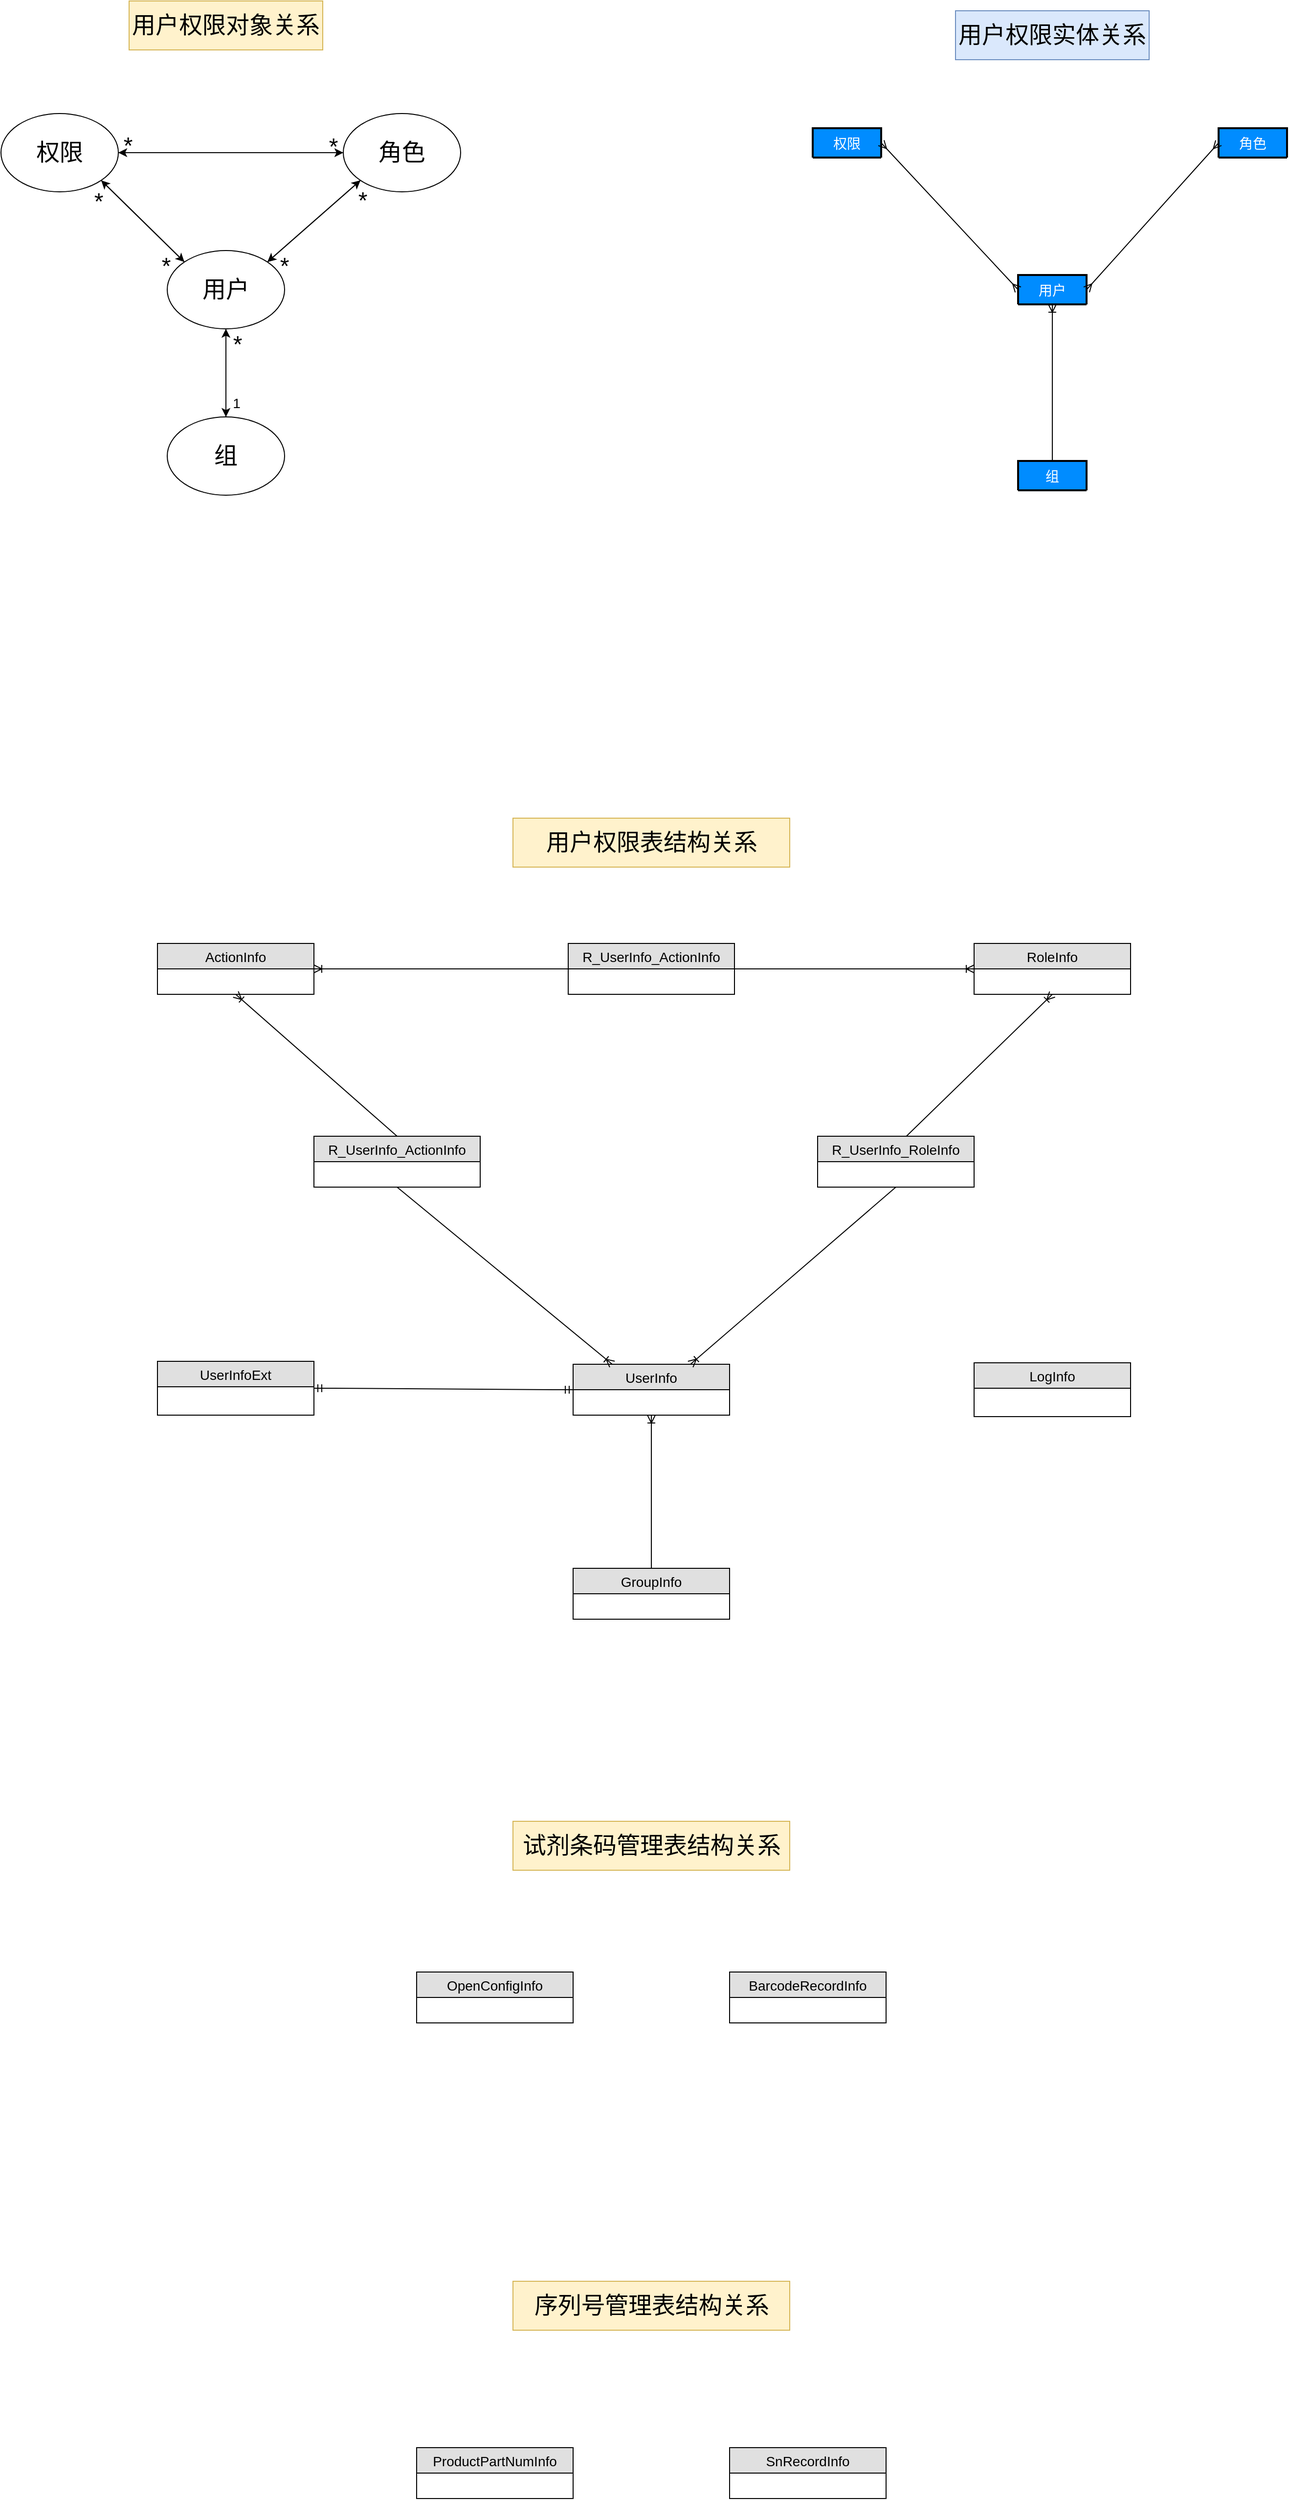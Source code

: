 <mxfile pages="1" version="11.2.5" type="github"><diagram id="ShgSd0h_c0e8bez5AuMd" name="第 1 页"><mxGraphModel dx="1832" dy="1366" grid="1" gridSize="10" guides="1" tooltips="1" connect="1" arrows="1" fold="1" page="1" pageScale="1" pageWidth="1500" pageHeight="3000" math="0" shadow="0"><root><mxCell id="0"/><mxCell id="1" parent="0"/><mxCell id="p9W-oRDzGupdlDEbVHTO-9" value="用户" style="swimlane;childLayout=stackLayout;horizontal=1;startSize=30;horizontalStack=0;fillColor=#008cff;fontColor=#FFFFFF;rounded=1;fontSize=14;fontStyle=0;strokeWidth=2;resizeParent=0;resizeLast=1;shadow=0;dashed=0;align=center;" parent="1" vertex="1" collapsed="1"><mxGeometry x="1090" y="400" width="70" height="30" as="geometry"><mxRectangle x="1090" y="400" width="160" height="120" as="alternateBounds"/></mxGeometry></mxCell><mxCell id="p9W-oRDzGupdlDEbVHTO-11" value="角色" style="swimlane;childLayout=stackLayout;horizontal=1;startSize=30;horizontalStack=0;fillColor=#008cff;fontColor=#FFFFFF;rounded=1;fontSize=14;fontStyle=0;strokeWidth=2;resizeParent=0;resizeLast=1;shadow=0;dashed=0;align=center;" parent="1" vertex="1" collapsed="1"><mxGeometry x="1295" y="250" width="70" height="30" as="geometry"><mxRectangle x="320" y="270" width="160" height="120" as="alternateBounds"/></mxGeometry></mxCell><mxCell id="p9W-oRDzGupdlDEbVHTO-12" value="权限" style="swimlane;childLayout=stackLayout;horizontal=1;startSize=30;horizontalStack=0;fillColor=#008cff;fontColor=#FFFFFF;rounded=1;fontSize=14;fontStyle=0;strokeWidth=2;resizeParent=0;resizeLast=1;shadow=0;dashed=0;align=center;" parent="1" vertex="1" collapsed="1"><mxGeometry x="880" y="250" width="70" height="30" as="geometry"><mxRectangle x="880" y="250" width="160" height="120" as="alternateBounds"/></mxGeometry></mxCell><mxCell id="p9W-oRDzGupdlDEbVHTO-13" value="组" style="swimlane;childLayout=stackLayout;horizontal=1;startSize=30;horizontalStack=0;fillColor=#008cff;fontColor=#FFFFFF;rounded=1;fontSize=14;fontStyle=0;strokeWidth=2;resizeParent=0;resizeLast=1;shadow=0;dashed=0;align=center;" parent="1" vertex="1" collapsed="1"><mxGeometry x="1090" y="590" width="70" height="30" as="geometry"><mxRectangle x="320" y="270" width="160" height="120" as="alternateBounds"/></mxGeometry></mxCell><mxCell id="p9W-oRDzGupdlDEbVHTO-22" value="" style="fontSize=12;html=1;endArrow=ERmany;startArrow=ERmany;exitX=1;exitY=0.5;exitDx=0;exitDy=0;entryX=0;entryY=0.5;entryDx=0;entryDy=0;" parent="1" source="p9W-oRDzGupdlDEbVHTO-12" target="p9W-oRDzGupdlDEbVHTO-9" edge="1"><mxGeometry width="100" height="100" relative="1" as="geometry"><mxPoint x="870" y="400" as="sourcePoint"/><mxPoint x="1050" y="720" as="targetPoint"/></mxGeometry></mxCell><mxCell id="p9W-oRDzGupdlDEbVHTO-23" value="" style="fontSize=12;html=1;endArrow=ERmany;startArrow=ERmany;entryX=0;entryY=0.5;entryDx=0;entryDy=0;exitX=1;exitY=0.5;exitDx=0;exitDy=0;" parent="1" source="p9W-oRDzGupdlDEbVHTO-9" target="p9W-oRDzGupdlDEbVHTO-11" edge="1"><mxGeometry width="100" height="100" relative="1" as="geometry"><mxPoint x="880" y="750" as="sourcePoint"/><mxPoint x="980" y="650" as="targetPoint"/></mxGeometry></mxCell><mxCell id="p9W-oRDzGupdlDEbVHTO-25" value="" style="edgeStyle=orthogonalEdgeStyle;fontSize=12;html=1;endArrow=ERoneToMany;entryX=0.5;entryY=1;entryDx=0;entryDy=0;exitX=0.5;exitY=0;exitDx=0;exitDy=0;" parent="1" source="p9W-oRDzGupdlDEbVHTO-13" target="p9W-oRDzGupdlDEbVHTO-9" edge="1"><mxGeometry width="100" height="100" relative="1" as="geometry"><mxPoint x="880" y="740" as="sourcePoint"/><mxPoint x="1020" y="450" as="targetPoint"/></mxGeometry></mxCell><mxCell id="p9W-oRDzGupdlDEbVHTO-34" style="edgeStyle=none;rounded=0;orthogonalLoop=1;jettySize=auto;html=1;exitX=0;exitY=0;exitDx=0;exitDy=0;entryX=1;entryY=1;entryDx=0;entryDy=0;" parent="1" source="p9W-oRDzGupdlDEbVHTO-26" target="p9W-oRDzGupdlDEbVHTO-32" edge="1"><mxGeometry relative="1" as="geometry"/></mxCell><mxCell id="p9W-oRDzGupdlDEbVHTO-36" style="edgeStyle=none;rounded=0;orthogonalLoop=1;jettySize=auto;html=1;exitX=1;exitY=0;exitDx=0;exitDy=0;entryX=0;entryY=1;entryDx=0;entryDy=0;" parent="1" source="p9W-oRDzGupdlDEbVHTO-26" target="p9W-oRDzGupdlDEbVHTO-31" edge="1"><mxGeometry relative="1" as="geometry"/></mxCell><mxCell id="p9W-oRDzGupdlDEbVHTO-41" style="edgeStyle=none;rounded=0;orthogonalLoop=1;jettySize=auto;html=1;exitX=0.5;exitY=1;exitDx=0;exitDy=0;entryX=0.5;entryY=0;entryDx=0;entryDy=0;" parent="1" source="p9W-oRDzGupdlDEbVHTO-26" target="p9W-oRDzGupdlDEbVHTO-30" edge="1"><mxGeometry relative="1" as="geometry"/></mxCell><mxCell id="p9W-oRDzGupdlDEbVHTO-26" value="&lt;font style=&quot;font-size: 24px&quot;&gt;用户&lt;/font&gt;" style="ellipse;whiteSpace=wrap;html=1;" parent="1" vertex="1"><mxGeometry x="220" y="375" width="120" height="80" as="geometry"/></mxCell><mxCell id="p9W-oRDzGupdlDEbVHTO-42" style="edgeStyle=none;rounded=0;orthogonalLoop=1;jettySize=auto;html=1;exitX=0.5;exitY=0;exitDx=0;exitDy=0;entryX=0.5;entryY=1;entryDx=0;entryDy=0;" parent="1" source="p9W-oRDzGupdlDEbVHTO-30" target="p9W-oRDzGupdlDEbVHTO-26" edge="1"><mxGeometry relative="1" as="geometry"/></mxCell><mxCell id="p9W-oRDzGupdlDEbVHTO-30" value="&lt;font style=&quot;font-size: 24px&quot;&gt;组&lt;/font&gt;" style="ellipse;whiteSpace=wrap;html=1;" parent="1" vertex="1"><mxGeometry x="220" y="545" width="120" height="80" as="geometry"/></mxCell><mxCell id="p9W-oRDzGupdlDEbVHTO-37" style="edgeStyle=none;rounded=0;orthogonalLoop=1;jettySize=auto;html=1;exitX=0;exitY=1;exitDx=0;exitDy=0;entryX=1;entryY=0;entryDx=0;entryDy=0;" parent="1" source="p9W-oRDzGupdlDEbVHTO-31" target="p9W-oRDzGupdlDEbVHTO-26" edge="1"><mxGeometry relative="1" as="geometry"/></mxCell><mxCell id="p9W-oRDzGupdlDEbVHTO-46" style="edgeStyle=none;rounded=0;orthogonalLoop=1;jettySize=auto;html=1;exitX=0;exitY=0.5;exitDx=0;exitDy=0;entryX=1;entryY=0.5;entryDx=0;entryDy=0;" parent="1" source="p9W-oRDzGupdlDEbVHTO-31" target="p9W-oRDzGupdlDEbVHTO-32" edge="1"><mxGeometry relative="1" as="geometry"/></mxCell><mxCell id="p9W-oRDzGupdlDEbVHTO-31" value="&lt;font style=&quot;font-size: 24px&quot;&gt;角色&lt;/font&gt;" style="ellipse;whiteSpace=wrap;html=1;" parent="1" vertex="1"><mxGeometry x="400" y="235" width="120" height="80" as="geometry"/></mxCell><mxCell id="p9W-oRDzGupdlDEbVHTO-33" style="edgeStyle=none;rounded=0;orthogonalLoop=1;jettySize=auto;html=1;exitX=1;exitY=1;exitDx=0;exitDy=0;entryX=0;entryY=0;entryDx=0;entryDy=0;" parent="1" source="p9W-oRDzGupdlDEbVHTO-32" target="p9W-oRDzGupdlDEbVHTO-26" edge="1"><mxGeometry relative="1" as="geometry"/></mxCell><mxCell id="p9W-oRDzGupdlDEbVHTO-45" style="edgeStyle=none;rounded=0;orthogonalLoop=1;jettySize=auto;html=1;entryX=0;entryY=0.5;entryDx=0;entryDy=0;" parent="1" source="p9W-oRDzGupdlDEbVHTO-32" target="p9W-oRDzGupdlDEbVHTO-31" edge="1"><mxGeometry relative="1" as="geometry"/></mxCell><mxCell id="p9W-oRDzGupdlDEbVHTO-32" value="&lt;font style=&quot;font-size: 24px&quot;&gt;权限&lt;/font&gt;" style="ellipse;whiteSpace=wrap;html=1;" parent="1" vertex="1"><mxGeometry x="50" y="235" width="120" height="80" as="geometry"/></mxCell><mxCell id="p9W-oRDzGupdlDEbVHTO-35" value="&lt;font style=&quot;font-size: 24px&quot;&gt;*&lt;/font&gt;" style="text;html=1;strokeColor=none;fillColor=none;align=center;verticalAlign=middle;whiteSpace=wrap;rounded=0;" parent="1" vertex="1"><mxGeometry x="130" y="315" width="40" height="20" as="geometry"/></mxCell><mxCell id="p9W-oRDzGupdlDEbVHTO-38" value="&lt;font style=&quot;font-size: 24px&quot;&gt;*&lt;/font&gt;" style="text;html=1;strokeColor=none;fillColor=none;align=center;verticalAlign=middle;whiteSpace=wrap;rounded=0;" parent="1" vertex="1"><mxGeometry x="199" y="381" width="40" height="20" as="geometry"/></mxCell><mxCell id="p9W-oRDzGupdlDEbVHTO-39" value="&lt;font style=&quot;font-size: 24px&quot;&gt;*&lt;/font&gt;" style="text;html=1;strokeColor=none;fillColor=none;align=center;verticalAlign=middle;whiteSpace=wrap;rounded=0;" parent="1" vertex="1"><mxGeometry x="400" y="314" width="40" height="20" as="geometry"/></mxCell><mxCell id="p9W-oRDzGupdlDEbVHTO-40" value="&lt;font style=&quot;font-size: 24px&quot;&gt;*&lt;/font&gt;" style="text;html=1;strokeColor=none;fillColor=none;align=center;verticalAlign=middle;whiteSpace=wrap;rounded=0;" parent="1" vertex="1"><mxGeometry x="320" y="381" width="40" height="20" as="geometry"/></mxCell><mxCell id="p9W-oRDzGupdlDEbVHTO-43" value="&lt;font style=&quot;font-size: 24px&quot;&gt;*&lt;/font&gt;" style="text;html=1;strokeColor=none;fillColor=none;align=center;verticalAlign=middle;whiteSpace=wrap;rounded=0;" parent="1" vertex="1"><mxGeometry x="272" y="461" width="40" height="20" as="geometry"/></mxCell><mxCell id="p9W-oRDzGupdlDEbVHTO-44" value="&lt;font style=&quot;font-size: 14px&quot;&gt;1&lt;/font&gt;" style="text;html=1;strokeColor=none;fillColor=none;align=center;verticalAlign=middle;whiteSpace=wrap;rounded=0;" parent="1" vertex="1"><mxGeometry x="272" y="521" width="38" height="20" as="geometry"/></mxCell><mxCell id="p9W-oRDzGupdlDEbVHTO-47" value="&lt;font style=&quot;font-size: 24px&quot;&gt;*&lt;/font&gt;" style="text;html=1;strokeColor=none;fillColor=none;align=center;verticalAlign=middle;whiteSpace=wrap;rounded=0;" parent="1" vertex="1"><mxGeometry x="160" y="258" width="40" height="20" as="geometry"/></mxCell><mxCell id="p9W-oRDzGupdlDEbVHTO-50" value="&lt;font style=&quot;font-size: 24px&quot;&gt;*&lt;/font&gt;" style="text;html=1;strokeColor=none;fillColor=none;align=center;verticalAlign=middle;whiteSpace=wrap;rounded=0;" parent="1" vertex="1"><mxGeometry x="370" y="259" width="40" height="20" as="geometry"/></mxCell><mxCell id="xwQmwALtmVTblda4ovLy-28" value="UserInfo" style="swimlane;fontStyle=0;childLayout=stackLayout;horizontal=1;startSize=26;fillColor=#e0e0e0;horizontalStack=0;resizeParent=1;resizeParentMax=0;resizeLast=0;collapsible=1;marginBottom=0;swimlaneFillColor=#ffffff;align=center;fontSize=14;" vertex="1" parent="1"><mxGeometry x="635" y="1513" width="160" height="52" as="geometry"/></mxCell><mxCell id="xwQmwALtmVTblda4ovLy-32" value="GroupInfo" style="swimlane;fontStyle=0;childLayout=stackLayout;horizontal=1;startSize=26;fillColor=#e0e0e0;horizontalStack=0;resizeParent=1;resizeParentMax=0;resizeLast=0;collapsible=1;marginBottom=0;swimlaneFillColor=#ffffff;align=center;fontSize=14;" vertex="1" parent="1"><mxGeometry x="635" y="1721.5" width="160" height="52" as="geometry"/></mxCell><mxCell id="xwQmwALtmVTblda4ovLy-33" value="ActionInfo" style="swimlane;fontStyle=0;childLayout=stackLayout;horizontal=1;startSize=26;fillColor=#e0e0e0;horizontalStack=0;resizeParent=1;resizeParentMax=0;resizeLast=0;collapsible=1;marginBottom=0;swimlaneFillColor=#ffffff;align=center;fontSize=14;" vertex="1" parent="1"><mxGeometry x="210" y="1083" width="160" height="52" as="geometry"/></mxCell><mxCell id="xwQmwALtmVTblda4ovLy-34" value="" style="fontSize=12;html=1;endArrow=ERoneToMany;entryX=0.5;entryY=1;entryDx=0;entryDy=0;exitX=0.5;exitY=0;exitDx=0;exitDy=0;" edge="1" parent="1" source="xwQmwALtmVTblda4ovLy-32" target="xwQmwALtmVTblda4ovLy-28"><mxGeometry width="100" height="100" relative="1" as="geometry"><mxPoint x="43" y="1899.5" as="sourcePoint"/><mxPoint x="143" y="1799.5" as="targetPoint"/></mxGeometry></mxCell><mxCell id="xwQmwALtmVTblda4ovLy-39" value="RoleInfo" style="swimlane;fontStyle=0;childLayout=stackLayout;horizontal=1;startSize=26;fillColor=#e0e0e0;horizontalStack=0;resizeParent=1;resizeParentMax=0;resizeLast=0;collapsible=1;marginBottom=0;swimlaneFillColor=#ffffff;align=center;fontSize=14;" vertex="1" parent="1"><mxGeometry x="1045" y="1083" width="160" height="52" as="geometry"/></mxCell><mxCell id="xwQmwALtmVTblda4ovLy-42" value="R_UserInfo_RoleInfo" style="swimlane;fontStyle=0;childLayout=stackLayout;horizontal=1;startSize=26;fillColor=#e0e0e0;horizontalStack=0;resizeParent=1;resizeParentMax=0;resizeLast=0;collapsible=1;marginBottom=0;swimlaneFillColor=#ffffff;align=center;fontSize=14;" vertex="1" parent="1"><mxGeometry x="885" y="1280" width="160" height="52" as="geometry"/></mxCell><mxCell id="xwQmwALtmVTblda4ovLy-43" value="" style="fontSize=12;html=1;endArrow=ERoneToMany;entryX=0.5;entryY=1;entryDx=0;entryDy=0;exitX=0.569;exitY=-0.005;exitDx=0;exitDy=0;exitPerimeter=0;" edge="1" parent="1" source="xwQmwALtmVTblda4ovLy-42" target="xwQmwALtmVTblda4ovLy-39"><mxGeometry width="100" height="100" relative="1" as="geometry"><mxPoint x="929.5" y="1513" as="sourcePoint"/><mxPoint x="929.5" y="1356.5" as="targetPoint"/></mxGeometry></mxCell><mxCell id="xwQmwALtmVTblda4ovLy-44" value="" style="fontSize=12;html=1;endArrow=ERoneToMany;entryX=0.75;entryY=0;entryDx=0;entryDy=0;exitX=0.5;exitY=1;exitDx=0;exitDy=0;" edge="1" parent="1" source="xwQmwALtmVTblda4ovLy-42" target="xwQmwALtmVTblda4ovLy-28"><mxGeometry width="100" height="100" relative="1" as="geometry"><mxPoint x="951.04" y="1289.74" as="sourcePoint"/><mxPoint x="1135" y="1145" as="targetPoint"/></mxGeometry></mxCell><mxCell id="xwQmwALtmVTblda4ovLy-45" value="R_UserInfo_ActionInfo" style="swimlane;fontStyle=0;childLayout=stackLayout;horizontal=1;startSize=26;fillColor=#e0e0e0;horizontalStack=0;resizeParent=1;resizeParentMax=0;resizeLast=0;collapsible=1;marginBottom=0;swimlaneFillColor=#ffffff;align=center;fontSize=14;" vertex="1" parent="1"><mxGeometry x="370" y="1280" width="170" height="52" as="geometry"/></mxCell><mxCell id="xwQmwALtmVTblda4ovLy-46" value="" style="fontSize=12;html=1;endArrow=ERoneToMany;entryX=0.25;entryY=0;entryDx=0;entryDy=0;exitX=0.5;exitY=1;exitDx=0;exitDy=0;" edge="1" parent="1" source="xwQmwALtmVTblda4ovLy-45" target="xwQmwALtmVTblda4ovLy-28"><mxGeometry width="100" height="100" relative="1" as="geometry"><mxPoint x="940" y="1342" as="sourcePoint"/><mxPoint x="790" y="1523" as="targetPoint"/></mxGeometry></mxCell><mxCell id="xwQmwALtmVTblda4ovLy-47" value="" style="fontSize=12;html=1;endArrow=ERoneToMany;entryX=0.5;entryY=1;entryDx=0;entryDy=0;exitX=0.5;exitY=0;exitDx=0;exitDy=0;" edge="1" parent="1" source="xwQmwALtmVTblda4ovLy-45" target="xwQmwALtmVTblda4ovLy-33"><mxGeometry width="100" height="100" relative="1" as="geometry"><mxPoint x="951.04" y="1289.74" as="sourcePoint"/><mxPoint x="1135" y="1145" as="targetPoint"/></mxGeometry></mxCell><mxCell id="xwQmwALtmVTblda4ovLy-48" value="R_UserInfo_ActionInfo" style="swimlane;fontStyle=0;childLayout=stackLayout;horizontal=1;startSize=26;fillColor=#e0e0e0;horizontalStack=0;resizeParent=1;resizeParentMax=0;resizeLast=0;collapsible=1;marginBottom=0;swimlaneFillColor=#ffffff;align=center;fontSize=14;" vertex="1" parent="1"><mxGeometry x="630" y="1083" width="170" height="52" as="geometry"/></mxCell><mxCell id="xwQmwALtmVTblda4ovLy-49" value="" style="fontSize=12;html=1;endArrow=ERoneToMany;entryX=1;entryY=0.5;entryDx=0;entryDy=0;exitX=0;exitY=0.5;exitDx=0;exitDy=0;" edge="1" parent="1" source="xwQmwALtmVTblda4ovLy-48" target="xwQmwALtmVTblda4ovLy-33"><mxGeometry width="100" height="100" relative="1" as="geometry"><mxPoint x="475" y="1290" as="sourcePoint"/><mxPoint x="300" y="1145" as="targetPoint"/></mxGeometry></mxCell><mxCell id="xwQmwALtmVTblda4ovLy-50" value="" style="fontSize=12;html=1;endArrow=ERoneToMany;entryX=0;entryY=0.5;entryDx=0;entryDy=0;exitX=1;exitY=0.5;exitDx=0;exitDy=0;" edge="1" parent="1" source="xwQmwALtmVTblda4ovLy-48" target="xwQmwALtmVTblda4ovLy-39"><mxGeometry width="100" height="100" relative="1" as="geometry"><mxPoint x="640" y="1119" as="sourcePoint"/><mxPoint x="380" y="1119" as="targetPoint"/></mxGeometry></mxCell><mxCell id="xwQmwALtmVTblda4ovLy-52" value="UserInfoExt" style="swimlane;fontStyle=0;childLayout=stackLayout;horizontal=1;startSize=26;fillColor=#e0e0e0;horizontalStack=0;resizeParent=1;resizeParentMax=0;resizeLast=0;collapsible=1;marginBottom=0;swimlaneFillColor=#ffffff;align=center;fontSize=14;" vertex="1" parent="1"><mxGeometry x="210" y="1510" width="160" height="55" as="geometry"/></mxCell><mxCell id="xwQmwALtmVTblda4ovLy-53" value="" style="edgeStyle=entityRelationEdgeStyle;fontSize=12;html=1;endArrow=ERmandOne;startArrow=ERmandOne;entryX=0;entryY=0.5;entryDx=0;entryDy=0;exitX=1;exitY=0.5;exitDx=0;exitDy=0;" edge="1" parent="1" source="xwQmwALtmVTblda4ovLy-52" target="xwQmwALtmVTblda4ovLy-28"><mxGeometry width="100" height="100" relative="1" as="geometry"><mxPoint x="130" y="1890" as="sourcePoint"/><mxPoint x="230" y="1790" as="targetPoint"/></mxGeometry></mxCell><mxCell id="xwQmwALtmVTblda4ovLy-54" value="&lt;font style=&quot;font-size: 24px&quot;&gt;用户权限对象关系&lt;/font&gt;" style="text;html=1;strokeColor=#d6b656;fillColor=#fff2cc;align=center;verticalAlign=middle;whiteSpace=wrap;rounded=0;" vertex="1" parent="1"><mxGeometry x="181" y="120" width="198" height="50" as="geometry"/></mxCell><mxCell id="xwQmwALtmVTblda4ovLy-56" value="&lt;font style=&quot;font-size: 24px&quot;&gt;用户权限表结构关系&lt;/font&gt;" style="text;html=1;strokeColor=#d6b656;fillColor=#fff2cc;align=center;verticalAlign=middle;whiteSpace=wrap;rounded=0;" vertex="1" parent="1"><mxGeometry x="573.5" y="955" width="283" height="50" as="geometry"/></mxCell><mxCell id="xwQmwALtmVTblda4ovLy-59" value="&lt;font style=&quot;font-size: 24px&quot;&gt;试剂条码管理表结构关系&lt;/font&gt;" style="text;html=1;strokeColor=#d6b656;fillColor=#fff2cc;align=center;verticalAlign=middle;whiteSpace=wrap;rounded=0;" vertex="1" parent="1"><mxGeometry x="573.5" y="1980" width="283" height="50" as="geometry"/></mxCell><mxCell id="xwQmwALtmVTblda4ovLy-60" value="OpenConfigInfo" style="swimlane;fontStyle=0;childLayout=stackLayout;horizontal=1;startSize=26;fillColor=#e0e0e0;horizontalStack=0;resizeParent=1;resizeParentMax=0;resizeLast=0;collapsible=1;marginBottom=0;swimlaneFillColor=#ffffff;align=center;fontSize=14;" vertex="1" parent="1"><mxGeometry x="475" y="2134" width="160" height="52" as="geometry"/></mxCell><mxCell id="xwQmwALtmVTblda4ovLy-61" value="BarcodeRecordInfo" style="swimlane;fontStyle=0;childLayout=stackLayout;horizontal=1;startSize=26;fillColor=#e0e0e0;horizontalStack=0;resizeParent=1;resizeParentMax=0;resizeLast=0;collapsible=1;marginBottom=0;swimlaneFillColor=#ffffff;align=center;fontSize=14;" vertex="1" parent="1"><mxGeometry x="795" y="2134" width="160" height="52" as="geometry"/></mxCell><mxCell id="xwQmwALtmVTblda4ovLy-62" value="&lt;font style=&quot;font-size: 24px&quot;&gt;序列号管理表结构关系&lt;/font&gt;" style="text;html=1;strokeColor=#d6b656;fillColor=#fff2cc;align=center;verticalAlign=middle;whiteSpace=wrap;rounded=0;" vertex="1" parent="1"><mxGeometry x="573.5" y="2450" width="283" height="50" as="geometry"/></mxCell><mxCell id="xwQmwALtmVTblda4ovLy-63" value="ProductPartNumInfo" style="swimlane;fontStyle=0;childLayout=stackLayout;horizontal=1;startSize=26;fillColor=#e0e0e0;horizontalStack=0;resizeParent=1;resizeParentMax=0;resizeLast=0;collapsible=1;marginBottom=0;swimlaneFillColor=#ffffff;align=center;fontSize=14;" vertex="1" parent="1"><mxGeometry x="475" y="2620" width="160" height="52" as="geometry"/></mxCell><mxCell id="xwQmwALtmVTblda4ovLy-64" value="SnRecordInfo" style="swimlane;fontStyle=0;childLayout=stackLayout;horizontal=1;startSize=26;fillColor=#e0e0e0;horizontalStack=0;resizeParent=1;resizeParentMax=0;resizeLast=0;collapsible=1;marginBottom=0;swimlaneFillColor=#ffffff;align=center;fontSize=14;" vertex="1" parent="1"><mxGeometry x="795" y="2620" width="160" height="52" as="geometry"/></mxCell><mxCell id="xwQmwALtmVTblda4ovLy-65" value="LogInfo" style="swimlane;fontStyle=0;childLayout=stackLayout;horizontal=1;startSize=26;fillColor=#e0e0e0;horizontalStack=0;resizeParent=1;resizeParentMax=0;resizeLast=0;collapsible=1;marginBottom=0;swimlaneFillColor=#ffffff;align=center;fontSize=14;" vertex="1" parent="1"><mxGeometry x="1045" y="1511.5" width="160" height="55" as="geometry"/></mxCell><mxCell id="xwQmwALtmVTblda4ovLy-66" value="&lt;font style=&quot;font-size: 24px&quot;&gt;用户权限实体关系&lt;/font&gt;" style="text;html=1;strokeColor=#6c8ebf;fillColor=#dae8fc;align=center;verticalAlign=middle;whiteSpace=wrap;rounded=0;" vertex="1" parent="1"><mxGeometry x="1026" y="130" width="198" height="50" as="geometry"/></mxCell></root></mxGraphModel></diagram></mxfile>